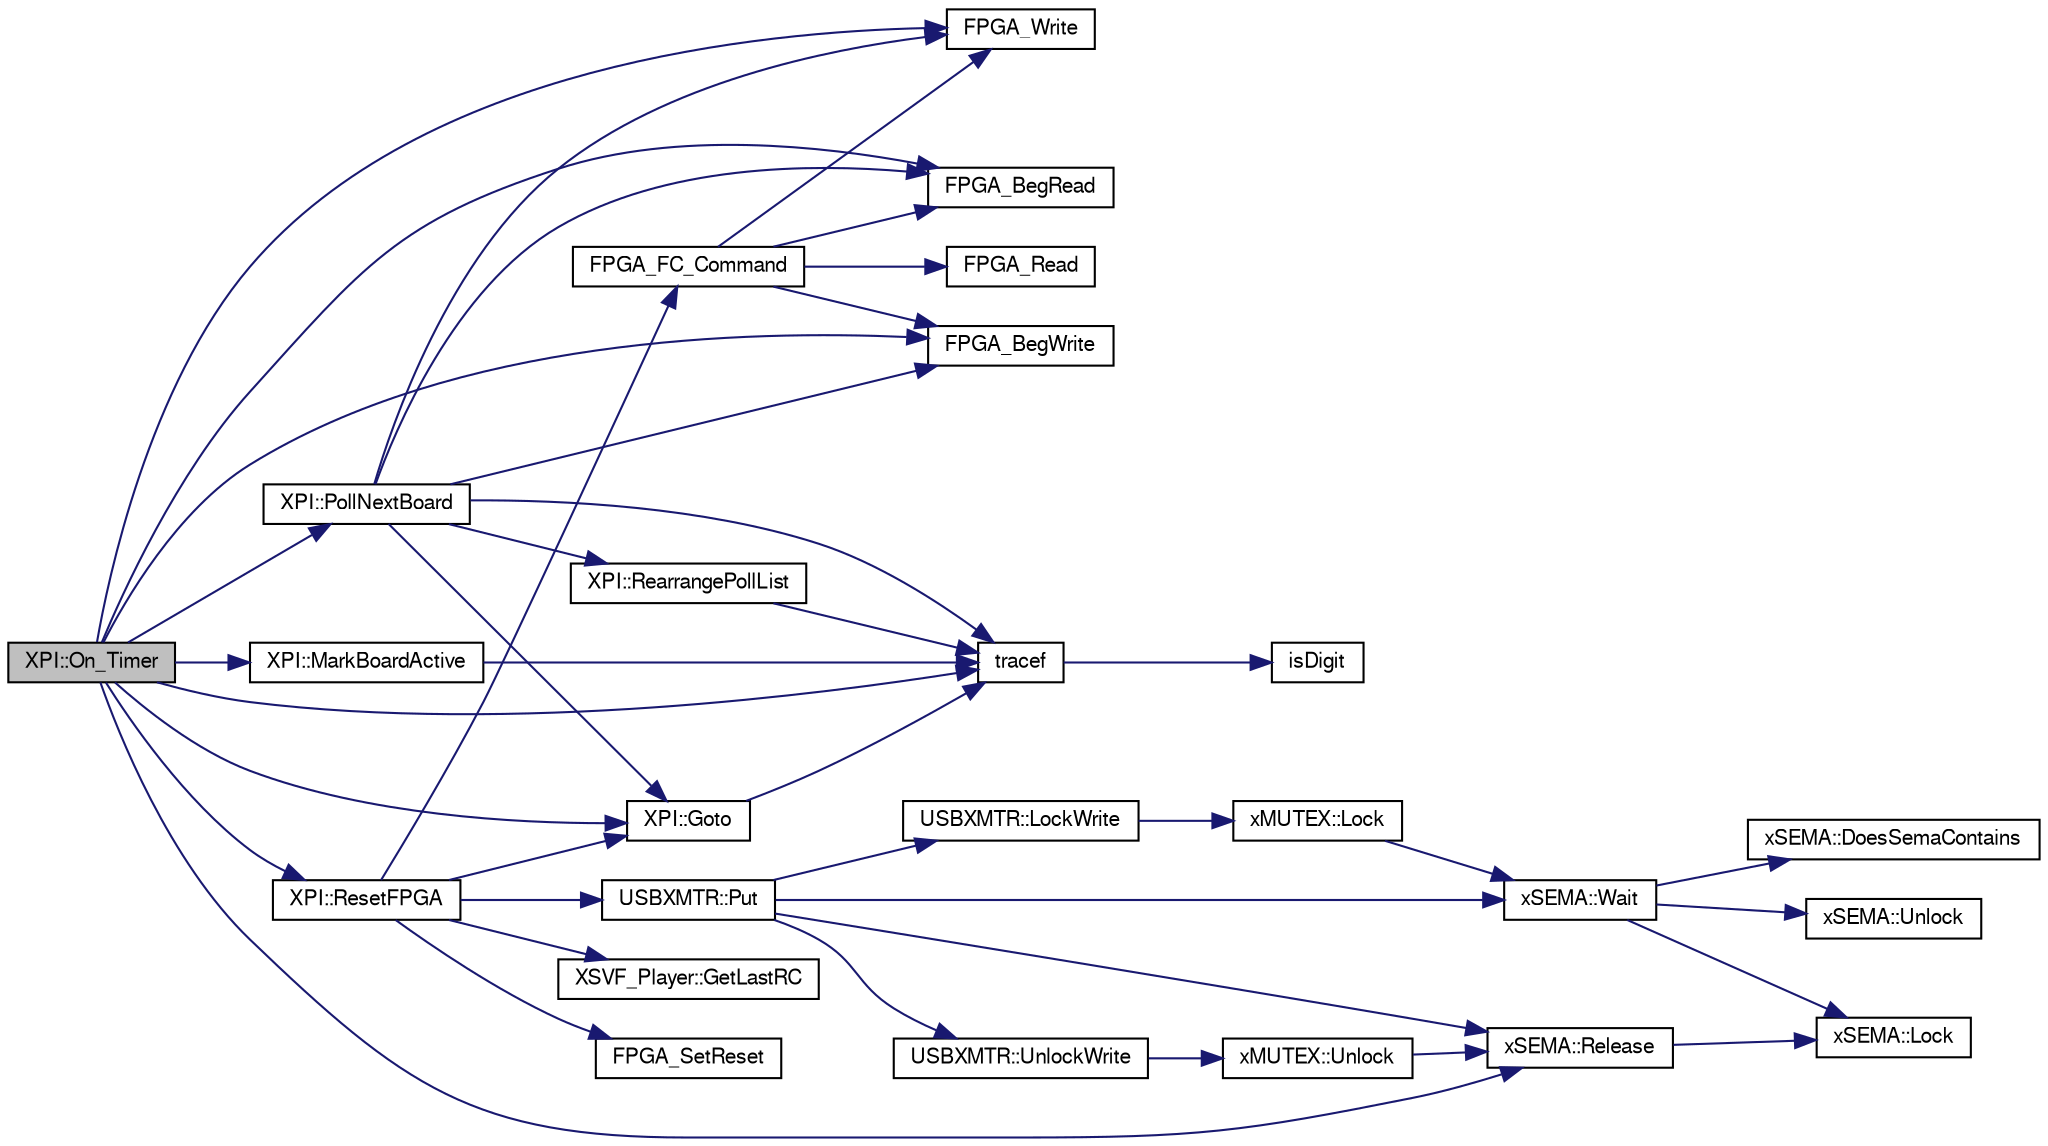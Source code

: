 digraph G
{
  bgcolor="transparent";
  edge [fontname="FreeSans",fontsize=10,labelfontname="FreeSans",labelfontsize=10];
  node [fontname="FreeSans",fontsize=10,shape=record];
  rankdir=LR;
  Node1 [label="XPI::On_Timer",height=0.2,width=0.4,color="black", fillcolor="grey75", style="filled" fontcolor="black"];
  Node1 -> Node2 [color="midnightblue",fontsize=10,style="solid",fontname="FreeSans"];
  Node2 [label="FPGA_BegRead",height=0.2,width=0.4,color="black",URL="$fpga_8hpp.html#a8775c4c73cdae748f93af04e87e6792"];
  Node1 -> Node3 [color="midnightblue",fontsize=10,style="solid",fontname="FreeSans"];
  Node3 [label="FPGA_BegWrite",height=0.2,width=0.4,color="black",URL="$fpga_8hpp.html#1b6789ce8965ccb307d548636d964939"];
  Node1 -> Node4 [color="midnightblue",fontsize=10,style="solid",fontname="FreeSans"];
  Node4 [label="FPGA_Write",height=0.2,width=0.4,color="black",URL="$fpga_8hpp.html#8ecf613d5fe1af87d8cd076e4d33868b"];
  Node1 -> Node5 [color="midnightblue",fontsize=10,style="solid",fontname="FreeSans"];
  Node5 [label="XPI::Goto",height=0.2,width=0.4,color="black",URL="$class_x_p_i.html#7aeb6f74261e180bbdb8de6923dbd81f"];
  Node5 -> Node6 [color="midnightblue",fontsize=10,style="solid",fontname="FreeSans"];
  Node6 [label="tracef",height=0.2,width=0.4,color="black",URL="$trace_8h.html#a992713b67dd2ec12eddb0ca609e13ab"];
  Node6 -> Node7 [color="midnightblue",fontsize=10,style="solid",fontname="FreeSans"];
  Node7 [label="isDigit",height=0.2,width=0.4,color="black",URL="$stdio_8cpp.html#6dc444c99c5adf684e2e9ac2a85d71d0"];
  Node1 -> Node8 [color="midnightblue",fontsize=10,style="solid",fontname="FreeSans"];
  Node8 [label="XPI::MarkBoardActive",height=0.2,width=0.4,color="black",URL="$class_x_p_i.html#37b18ee23367ab827eaf87bb4efa381e"];
  Node8 -> Node6 [color="midnightblue",fontsize=10,style="solid",fontname="FreeSans"];
  Node1 -> Node9 [color="midnightblue",fontsize=10,style="solid",fontname="FreeSans"];
  Node9 [label="XPI::PollNextBoard",height=0.2,width=0.4,color="black",URL="$class_x_p_i.html#2c5f810e83f5488bff8a7c2f63592352"];
  Node9 -> Node2 [color="midnightblue",fontsize=10,style="solid",fontname="FreeSans"];
  Node9 -> Node3 [color="midnightblue",fontsize=10,style="solid",fontname="FreeSans"];
  Node9 -> Node4 [color="midnightblue",fontsize=10,style="solid",fontname="FreeSans"];
  Node9 -> Node5 [color="midnightblue",fontsize=10,style="solid",fontname="FreeSans"];
  Node9 -> Node10 [color="midnightblue",fontsize=10,style="solid",fontname="FreeSans"];
  Node10 [label="XPI::RearrangePollList",height=0.2,width=0.4,color="black",URL="$class_x_p_i.html#e6325b31e52bce3672a8ab726edfd8d7"];
  Node10 -> Node6 [color="midnightblue",fontsize=10,style="solid",fontname="FreeSans"];
  Node9 -> Node6 [color="midnightblue",fontsize=10,style="solid",fontname="FreeSans"];
  Node1 -> Node11 [color="midnightblue",fontsize=10,style="solid",fontname="FreeSans"];
  Node11 [label="xSEMA::Release",height=0.2,width=0.4,color="black",URL="$classx_s_e_m_a.html#21e114e5918da00fc1d5ce9b285f5e2b"];
  Node11 -> Node12 [color="midnightblue",fontsize=10,style="solid",fontname="FreeSans"];
  Node12 [label="xSEMA::Lock",height=0.2,width=0.4,color="black",URL="$classx_s_e_m_a.html#f672373f4e74bc17689036721587a6f1"];
  Node1 -> Node13 [color="midnightblue",fontsize=10,style="solid",fontname="FreeSans"];
  Node13 [label="XPI::ResetFPGA",height=0.2,width=0.4,color="black",URL="$class_x_p_i.html#5c51dda2c789ed0f0eec401f80d92c31"];
  Node13 -> Node14 [color="midnightblue",fontsize=10,style="solid",fontname="FreeSans"];
  Node14 [label="FPGA_FC_Command",height=0.2,width=0.4,color="black",URL="$fpga_8cpp.html#6ec2141bcc427ee6a3c18bdb187846d3"];
  Node14 -> Node2 [color="midnightblue",fontsize=10,style="solid",fontname="FreeSans"];
  Node14 -> Node3 [color="midnightblue",fontsize=10,style="solid",fontname="FreeSans"];
  Node14 -> Node15 [color="midnightblue",fontsize=10,style="solid",fontname="FreeSans"];
  Node15 [label="FPGA_Read",height=0.2,width=0.4,color="black",URL="$fpga_8hpp.html#fed2dfd736eb1be0b2a3f10e7a284ba6"];
  Node14 -> Node4 [color="midnightblue",fontsize=10,style="solid",fontname="FreeSans"];
  Node13 -> Node16 [color="midnightblue",fontsize=10,style="solid",fontname="FreeSans"];
  Node16 [label="FPGA_SetReset",height=0.2,width=0.4,color="black",URL="$fpga_8hpp.html#cac79b5f043fff8ed106d7dd5307f4cd"];
  Node13 -> Node17 [color="midnightblue",fontsize=10,style="solid",fontname="FreeSans"];
  Node17 [label="XSVF_Player::GetLastRC",height=0.2,width=0.4,color="black",URL="$class_x_s_v_f___player.html#6fa3bf4ec56d838ad09c3f0e43a8342e"];
  Node13 -> Node5 [color="midnightblue",fontsize=10,style="solid",fontname="FreeSans"];
  Node13 -> Node18 [color="midnightblue",fontsize=10,style="solid",fontname="FreeSans"];
  Node18 [label="USBXMTR::Put",height=0.2,width=0.4,color="black",URL="$class_u_s_b_x_m_t_r.html#149d280fef7548a52d67fcb5c5ac3ea6"];
  Node18 -> Node19 [color="midnightblue",fontsize=10,style="solid",fontname="FreeSans"];
  Node19 [label="USBXMTR::LockWrite",height=0.2,width=0.4,color="black",URL="$class_u_s_b_x_m_t_r.html#70384f142454df09c3600680cff40274"];
  Node19 -> Node20 [color="midnightblue",fontsize=10,style="solid",fontname="FreeSans"];
  Node20 [label="xMUTEX::Lock",height=0.2,width=0.4,color="black",URL="$classx_m_u_t_e_x.html#529d57424fe4f58d9a13dea66e40ecfa"];
  Node20 -> Node21 [color="midnightblue",fontsize=10,style="solid",fontname="FreeSans"];
  Node21 [label="xSEMA::Wait",height=0.2,width=0.4,color="black",URL="$classx_s_e_m_a.html#d398bc33f1c28f28c33ce1796b0e4ca7"];
  Node21 -> Node22 [color="midnightblue",fontsize=10,style="solid",fontname="FreeSans"];
  Node22 [label="xSEMA::DoesSemaContains",height=0.2,width=0.4,color="black",URL="$classx_s_e_m_a.html#b04acaa143ecfad200784197b075a8a8"];
  Node21 -> Node12 [color="midnightblue",fontsize=10,style="solid",fontname="FreeSans"];
  Node21 -> Node23 [color="midnightblue",fontsize=10,style="solid",fontname="FreeSans"];
  Node23 [label="xSEMA::Unlock",height=0.2,width=0.4,color="black",URL="$classx_s_e_m_a.html#b2457b1a08f5ef2bc40524d0e2c306bc"];
  Node18 -> Node11 [color="midnightblue",fontsize=10,style="solid",fontname="FreeSans"];
  Node18 -> Node24 [color="midnightblue",fontsize=10,style="solid",fontname="FreeSans"];
  Node24 [label="USBXMTR::UnlockWrite",height=0.2,width=0.4,color="black",URL="$class_u_s_b_x_m_t_r.html#421fa0d0a2a7d807d6d9c84b6e0304f8"];
  Node24 -> Node25 [color="midnightblue",fontsize=10,style="solid",fontname="FreeSans"];
  Node25 [label="xMUTEX::Unlock",height=0.2,width=0.4,color="black",URL="$classx_m_u_t_e_x.html#5f693de60fd054e78ef201118bc54a5f"];
  Node25 -> Node11 [color="midnightblue",fontsize=10,style="solid",fontname="FreeSans"];
  Node18 -> Node21 [color="midnightblue",fontsize=10,style="solid",fontname="FreeSans"];
  Node1 -> Node6 [color="midnightblue",fontsize=10,style="solid",fontname="FreeSans"];
}

